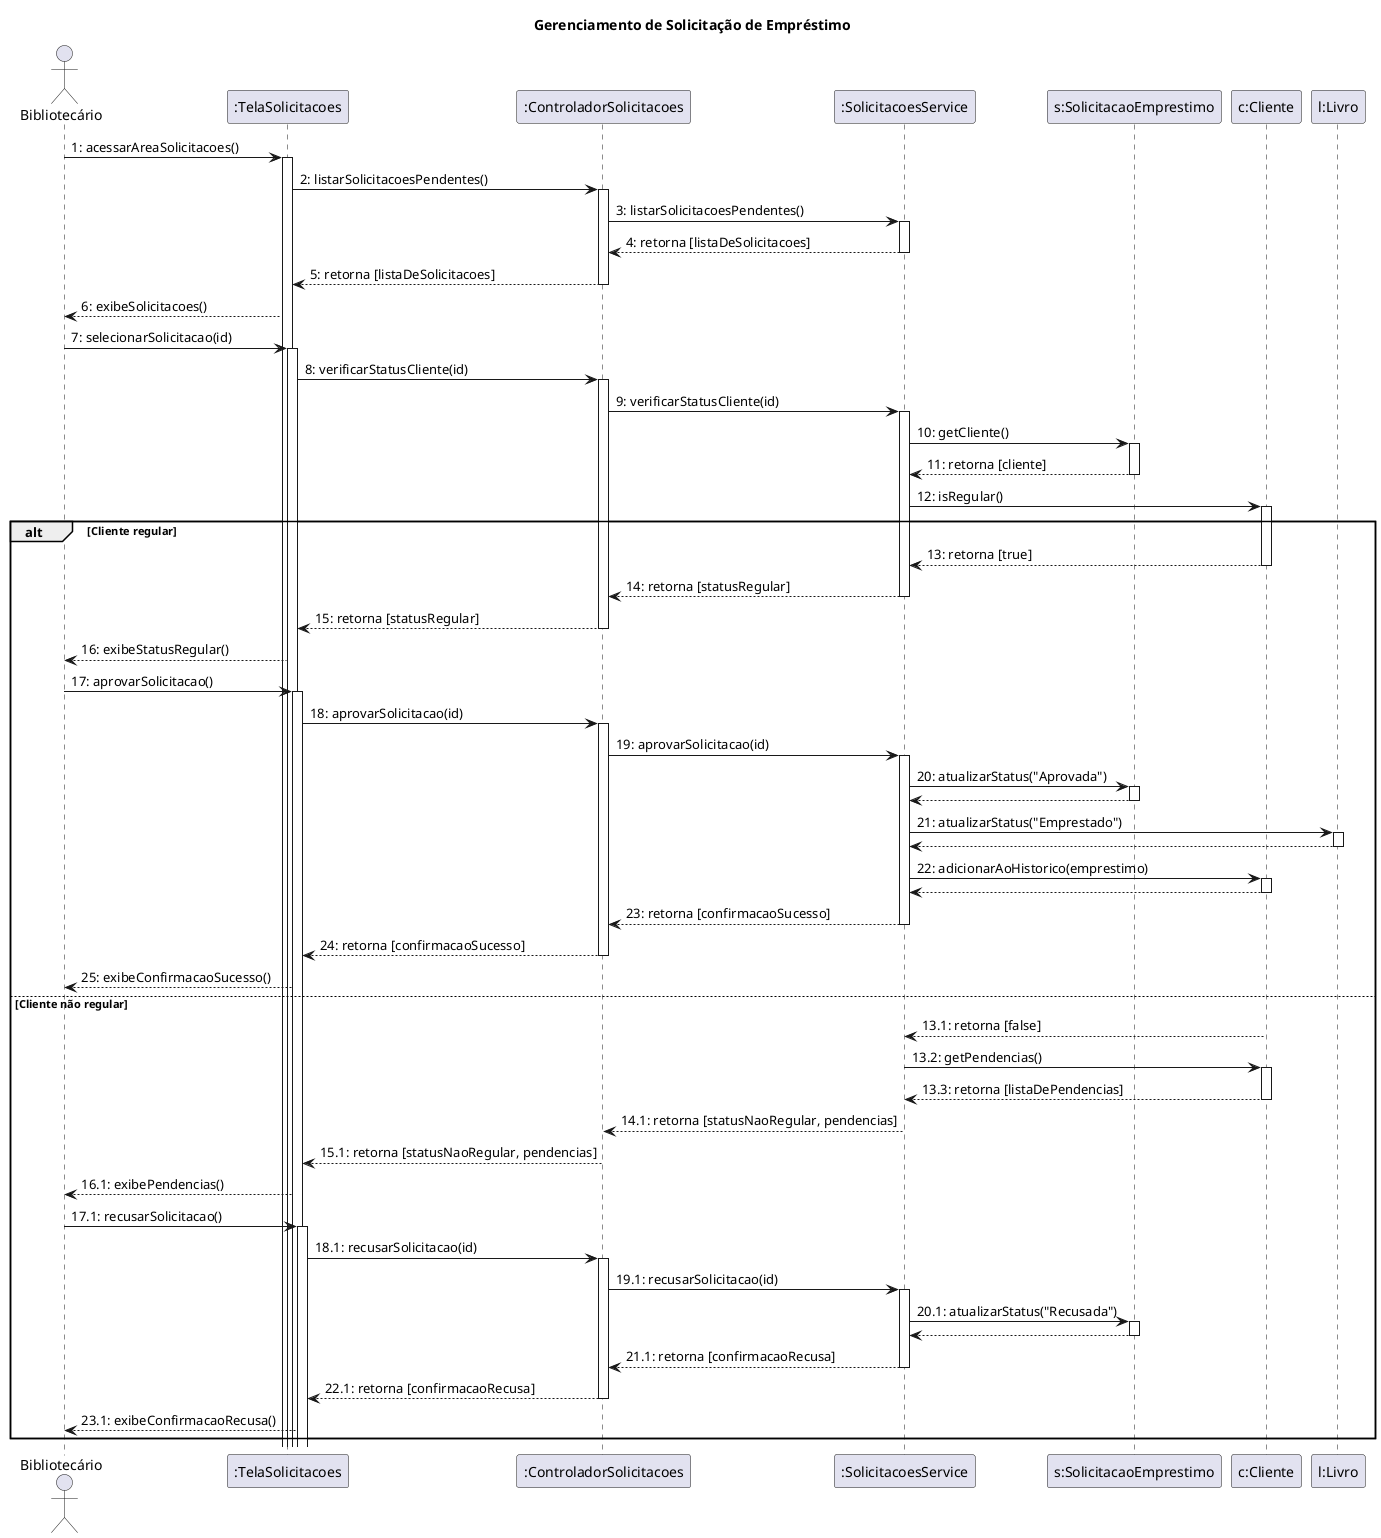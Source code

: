 @startuml
' Definição de título e participantes
title Gerenciamento de Solicitação de Empréstimo

actor Bibliotecário
participant ":TelaSolicitacoes" as Tela
participant ":ControladorSolicitacoes" as Controlador
participant ":SolicitacoesService" as Service
participant "s:SolicitacaoEmprestimo" as Solicitacao
participant "c:Cliente" as Cliente
participant "l:Livro" as Livro

' Início da sequência
Bibliotecário -> Tela ++ : 1: acessarAreaSolicitacoes()
Tela -> Controlador ++ : 2: listarSolicitacoesPendentes()
Controlador -> Service ++ : 3: listarSolicitacoesPendentes()
Service --> Controlador -- : 4: retorna [listaDeSolicitacoes]
Controlador --> Tela -- : 5: retorna [listaDeSolicitacoes]
Tela --> Bibliotecário : 6: exibeSolicitacoes()

Bibliotecário -> Tela ++ : 7: selecionarSolicitacao(id)
Tela -> Controlador ++ : 8: verificarStatusCliente(id)
Controlador -> Service ++ : 9: verificarStatusCliente(id)
Service -> Solicitacao ++ : 10: getCliente()
Solicitacao --> Service -- : 11: retorna [cliente]
Service -> Cliente ++ : 12: isRegular()

' Bloco de fluxo alternativo (alt/else)
alt Cliente regular
    Cliente --> Service -- : 13: retorna [true]
    Service --> Controlador -- : 14: retorna [statusRegular]
    Controlador --> Tela -- : 15: retorna [statusRegular]
    Tela --> Bibliotecário : 16: exibeStatusRegular()
    
    Bibliotecário -> Tela ++ : 17: aprovarSolicitacao()
    Tela -> Controlador ++ : 18: aprovarSolicitacao(id)
    Controlador -> Service ++ : 19: aprovarSolicitacao(id)
    
    Service -> Solicitacao ++ : 20: atualizarStatus("Aprovada")
    Solicitacao --> Service --
    Service -> Livro ++ : 21: atualizarStatus("Emprestado")
    Livro --> Service --
    Service -> Cliente ++ : 22: adicionarAoHistorico(emprestimo)
    Cliente --> Service --

    Service --> Controlador -- : 23: retorna [confirmacaoSucesso]
    Controlador --> Tela -- : 24: retorna [confirmacaoSucesso]
    Tela --> Bibliotecário : 25: exibeConfirmacaoSucesso()

else Cliente não regular
    Cliente --> Service -- : 13.1: retorna [false]
    Service -> Cliente ++ : 13.2: getPendencias()
    Cliente --> Service -- : 13.3: retorna [listaDePendencias]
    Service --> Controlador -- : 14.1: retorna [statusNaoRegular, pendencias]
    Controlador --> Tela -- : 15.1: retorna [statusNaoRegular, pendencias]
    Tela --> Bibliotecário : 16.1: exibePendencias()

    Bibliotecário -> Tela ++ : 17.1: recusarSolicitacao()
    Tela -> Controlador ++ : 18.1: recusarSolicitacao(id)
    Controlador -> Service ++ : 19.1: recusarSolicitacao(id)
    Service -> Solicitacao ++ : 20.1: atualizarStatus("Recusada")
    Solicitacao --> Service --
    
    Service --> Controlador -- : 21.1: retorna [confirmacaoRecusa]
    Controlador --> Tela -- : 22.1: retorna [confirmacaoRecusa]
    Tela --> Bibliotecário : 23.1: exibeConfirmacaoRecusa()
end

@enduml